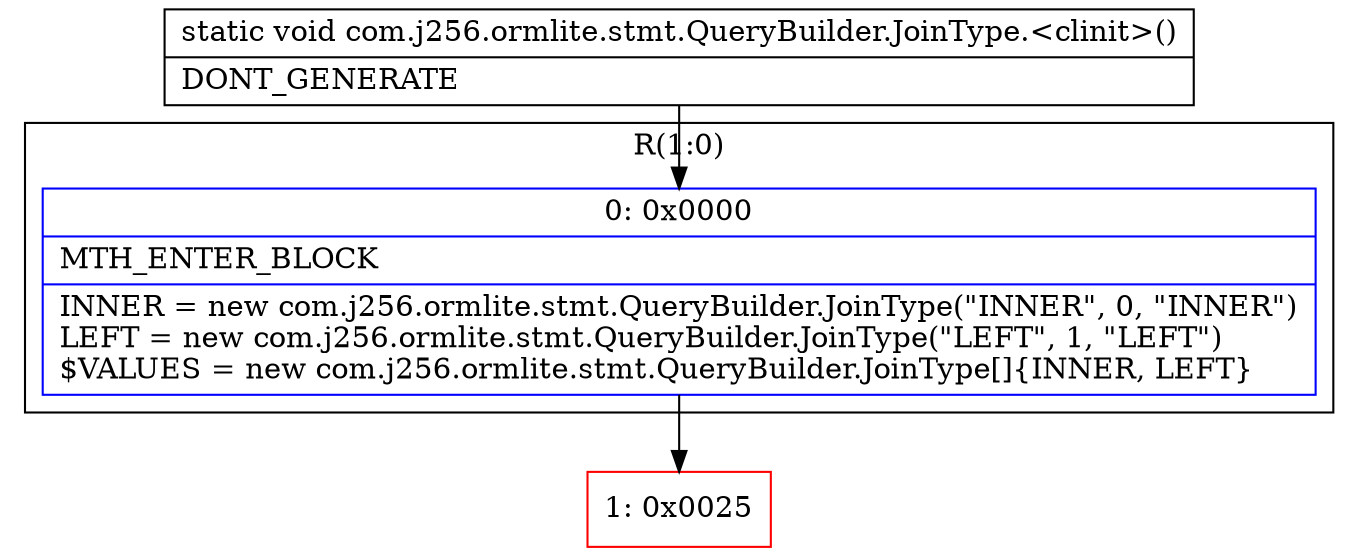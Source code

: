 digraph "CFG forcom.j256.ormlite.stmt.QueryBuilder.JoinType.\<clinit\>()V" {
subgraph cluster_Region_1906184856 {
label = "R(1:0)";
node [shape=record,color=blue];
Node_0 [shape=record,label="{0\:\ 0x0000|MTH_ENTER_BLOCK\l|INNER = new com.j256.ormlite.stmt.QueryBuilder.JoinType(\"INNER\", 0, \"INNER\")\lLEFT = new com.j256.ormlite.stmt.QueryBuilder.JoinType(\"LEFT\", 1, \"LEFT\")\l$VALUES = new com.j256.ormlite.stmt.QueryBuilder.JoinType[]\{INNER, LEFT\}\l}"];
}
Node_1 [shape=record,color=red,label="{1\:\ 0x0025}"];
MethodNode[shape=record,label="{static void com.j256.ormlite.stmt.QueryBuilder.JoinType.\<clinit\>()  | DONT_GENERATE\l}"];
MethodNode -> Node_0;
Node_0 -> Node_1;
}

